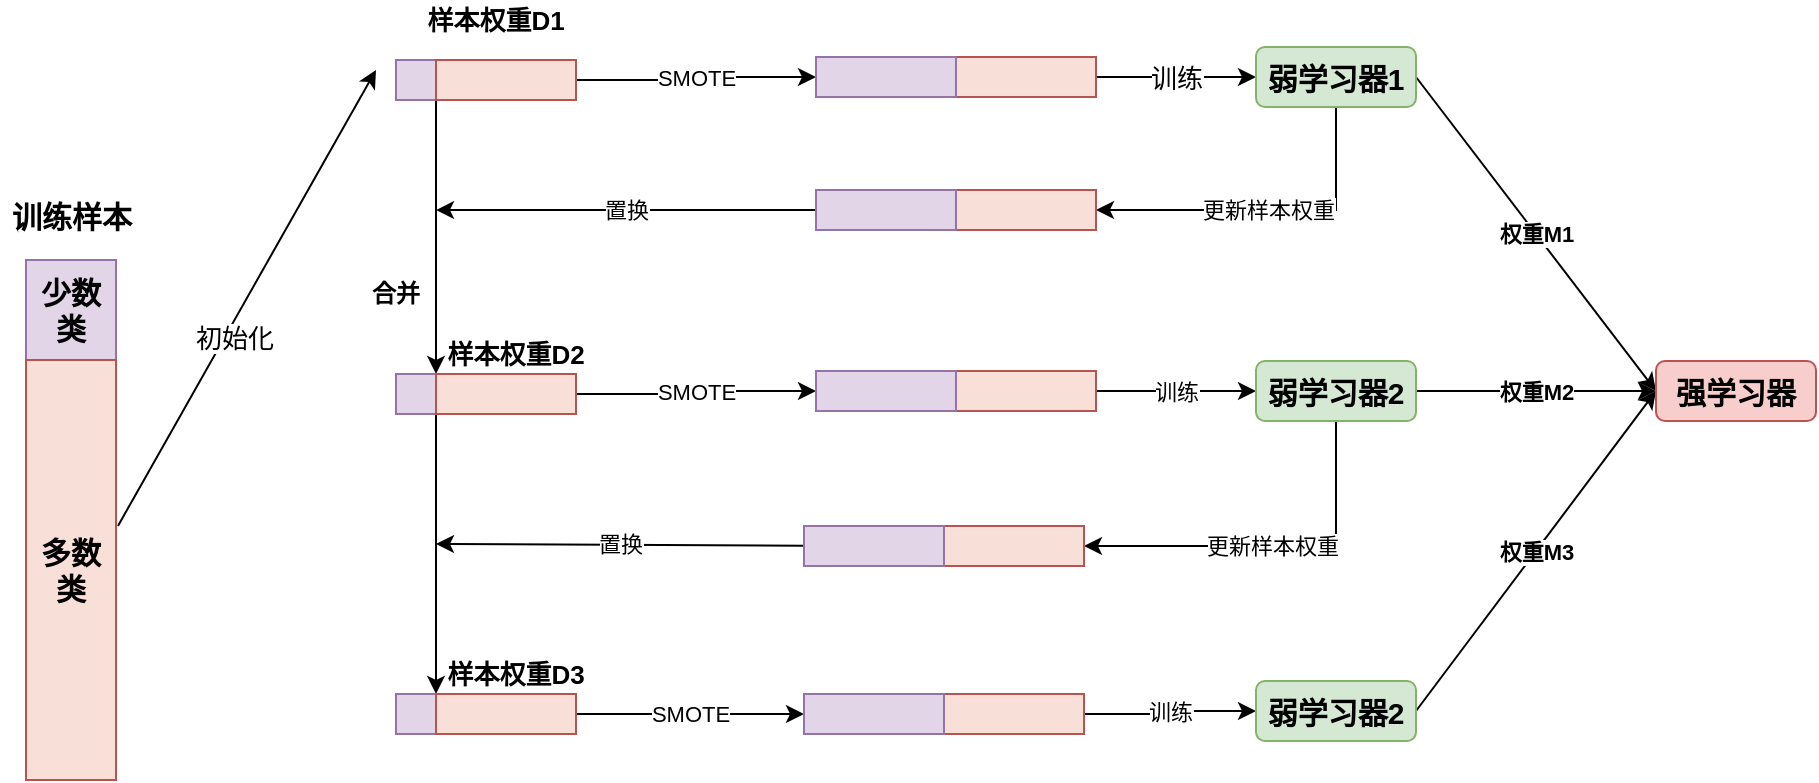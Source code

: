<mxfile version="12.8.8" type="device"><diagram id="5kkrHRnLDr-zoF9X0Mox" name="Page-1"><mxGraphModel dx="1185" dy="636" grid="1" gridSize="10" guides="1" tooltips="1" connect="1" arrows="1" fold="1" page="1" pageScale="1" pageWidth="827" pageHeight="1169" math="0" shadow="0"><root><mxCell id="0"/><mxCell id="1" parent="0"/><mxCell id="g9_K2Z3MGJYuCKEAuIRh-1" value="少数类" style="rounded=0;whiteSpace=wrap;html=1;fillColor=#e1d5e7;strokeColor=#9673a6;fontStyle=1;fontSize=15;" parent="1" vertex="1"><mxGeometry x="25" y="310" width="45" height="50" as="geometry"/></mxCell><mxCell id="g9_K2Z3MGJYuCKEAuIRh-6" value="训练" style="edgeStyle=orthogonalEdgeStyle;rounded=0;orthogonalLoop=1;jettySize=auto;html=1;entryX=0;entryY=0.5;entryDx=0;entryDy=0;fontSize=13;exitX=0.5;exitY=0;exitDx=0;exitDy=0;" parent="1" target="g9_K2Z3MGJYuCKEAuIRh-5" edge="1" source="HrM7V586s0skxJyYL3ae-34"><mxGeometry relative="1" as="geometry"><mxPoint x="570" y="218.5" as="sourcePoint"/></mxGeometry></mxCell><mxCell id="g9_K2Z3MGJYuCKEAuIRh-3" value="" style="endArrow=classic;html=1;fontSize=15;exitX=1.022;exitY=0.395;exitDx=0;exitDy=0;entryX=0;entryY=0.5;entryDx=0;entryDy=0;exitPerimeter=0;" parent="1" source="G_vgaV7i52DwYyStKtB6-2" edge="1"><mxGeometry width="50" height="50" relative="1" as="geometry"><mxPoint x="400" y="390" as="sourcePoint"/><mxPoint x="200" y="215" as="targetPoint"/></mxGeometry></mxCell><mxCell id="g9_K2Z3MGJYuCKEAuIRh-4" value="初始化" style="text;html=1;align=center;verticalAlign=middle;resizable=0;points=[];labelBackgroundColor=#ffffff;fontSize=13;" parent="g9_K2Z3MGJYuCKEAuIRh-3" vertex="1" connectable="0"><mxGeometry x="-0.151" y="-4" relative="1" as="geometry"><mxPoint as="offset"/></mxGeometry></mxCell><mxCell id="G_vgaV7i52DwYyStKtB6-12" value="更新样本权重" style="edgeStyle=orthogonalEdgeStyle;rounded=0;orthogonalLoop=1;jettySize=auto;html=1;exitX=0.5;exitY=1;exitDx=0;exitDy=0;entryX=0.5;entryY=0;entryDx=0;entryDy=0;" parent="1" source="g9_K2Z3MGJYuCKEAuIRh-5" target="HrM7V586s0skxJyYL3ae-38" edge="1"><mxGeometry relative="1" as="geometry"><mxPoint x="570" y="283.5" as="targetPoint"/></mxGeometry></mxCell><mxCell id="HrM7V586s0skxJyYL3ae-28" value="&lt;b&gt;权重M1&lt;/b&gt;" style="rounded=0;orthogonalLoop=1;jettySize=auto;html=1;exitX=1;exitY=0.5;exitDx=0;exitDy=0;entryX=0;entryY=0.5;entryDx=0;entryDy=0;" edge="1" parent="1" source="g9_K2Z3MGJYuCKEAuIRh-5" target="HrM7V586s0skxJyYL3ae-27"><mxGeometry relative="1" as="geometry"/></mxCell><mxCell id="g9_K2Z3MGJYuCKEAuIRh-5" value="弱学习器1" style="rounded=1;whiteSpace=wrap;html=1;fontSize=15;fontStyle=1;fillColor=#d5e8d4;strokeColor=#82b366;" parent="1" vertex="1"><mxGeometry x="640" y="203.5" width="80" height="30" as="geometry"/></mxCell><mxCell id="G_vgaV7i52DwYyStKtB6-1" value="&lt;span style=&quot;font-size: 15px ; font-weight: 700&quot;&gt;训练样本&lt;/span&gt;" style="text;html=1;strokeColor=none;fillColor=none;align=center;verticalAlign=middle;whiteSpace=wrap;rounded=0;" parent="1" vertex="1"><mxGeometry x="12.5" y="280" width="70" height="15" as="geometry"/></mxCell><mxCell id="G_vgaV7i52DwYyStKtB6-2" value="多数类" style="rounded=0;whiteSpace=wrap;html=1;fillColor=#F8E0D8;strokeColor=#b85450;fontStyle=1;fontSize=15;" parent="1" vertex="1"><mxGeometry x="25" y="360" width="45" height="210" as="geometry"/></mxCell><mxCell id="G_vgaV7i52DwYyStKtB6-3" value="" style="rounded=0;whiteSpace=wrap;html=1;fillColor=#e1d5e7;strokeColor=#9673a6;fontStyle=1;fontSize=15;" parent="1" vertex="1"><mxGeometry x="210" y="210" width="20" height="20" as="geometry"/></mxCell><mxCell id="G_vgaV7i52DwYyStKtB6-9" value="SMOTE" style="edgeStyle=orthogonalEdgeStyle;rounded=0;orthogonalLoop=1;jettySize=auto;html=1;exitX=0.5;exitY=0;exitDx=0;exitDy=0;entryX=0.5;entryY=1;entryDx=0;entryDy=0;" parent="1" source="G_vgaV7i52DwYyStKtB6-4" target="HrM7V586s0skxJyYL3ae-35" edge="1"><mxGeometry relative="1" as="geometry"><mxPoint x="394" y="220.0" as="targetPoint"/></mxGeometry></mxCell><mxCell id="G_vgaV7i52DwYyStKtB6-19" style="edgeStyle=orthogonalEdgeStyle;rounded=0;orthogonalLoop=1;jettySize=auto;html=1;exitX=1;exitY=1;exitDx=0;exitDy=0;entryX=0;entryY=1;entryDx=0;entryDy=0;" parent="1" source="G_vgaV7i52DwYyStKtB6-4" target="G_vgaV7i52DwYyStKtB6-14" edge="1"><mxGeometry relative="1" as="geometry"/></mxCell><mxCell id="G_vgaV7i52DwYyStKtB6-4" value="" style="rounded=0;whiteSpace=wrap;html=1;fillColor=#F8E0D8;strokeColor=#b85450;fontStyle=1;fontSize=15;direction=south;" parent="1" vertex="1"><mxGeometry x="230" y="210" width="70" height="20" as="geometry"/></mxCell><mxCell id="G_vgaV7i52DwYyStKtB6-6" value="&lt;span style=&quot;font-size: 13px ; font-weight: 700&quot;&gt;样本权重D1&lt;/span&gt;" style="text;html=1;strokeColor=none;fillColor=none;align=center;verticalAlign=middle;whiteSpace=wrap;rounded=0;" parent="1" vertex="1"><mxGeometry x="210" y="180" width="100" height="20" as="geometry"/></mxCell><mxCell id="HrM7V586s0skxJyYL3ae-26" value="置换" style="edgeStyle=none;rounded=0;orthogonalLoop=1;jettySize=auto;html=1;" edge="1" parent="1"><mxGeometry relative="1" as="geometry"><mxPoint x="230" y="285.034" as="targetPoint"/><mxPoint x="420" y="285" as="sourcePoint"/></mxGeometry></mxCell><mxCell id="G_vgaV7i52DwYyStKtB6-13" value="" style="rounded=0;whiteSpace=wrap;html=1;fillColor=#e1d5e7;strokeColor=#9673a6;fontStyle=1;fontSize=15;" parent="1" vertex="1"><mxGeometry x="210" y="367" width="20" height="20" as="geometry"/></mxCell><mxCell id="HrM7V586s0skxJyYL3ae-5" value="SMOTE" style="edgeStyle=orthogonalEdgeStyle;rounded=0;orthogonalLoop=1;jettySize=auto;html=1;exitX=0.5;exitY=0;exitDx=0;exitDy=0;entryX=0.5;entryY=1;entryDx=0;entryDy=0;" edge="1" parent="1" source="G_vgaV7i52DwYyStKtB6-14" target="HrM7V586s0skxJyYL3ae-41"><mxGeometry relative="1" as="geometry"><mxPoint x="400" y="376" as="targetPoint"/></mxGeometry></mxCell><mxCell id="HrM7V586s0skxJyYL3ae-23" style="edgeStyle=orthogonalEdgeStyle;rounded=0;orthogonalLoop=1;jettySize=auto;html=1;exitX=1;exitY=1;exitDx=0;exitDy=0;entryX=0;entryY=1;entryDx=0;entryDy=0;" edge="1" parent="1" source="G_vgaV7i52DwYyStKtB6-14" target="HrM7V586s0skxJyYL3ae-15"><mxGeometry relative="1" as="geometry"/></mxCell><mxCell id="G_vgaV7i52DwYyStKtB6-14" value="" style="rounded=0;whiteSpace=wrap;html=1;fillColor=#F8E0D8;strokeColor=#b85450;fontStyle=1;fontSize=15;direction=south;" parent="1" vertex="1"><mxGeometry x="230" y="367" width="70" height="20" as="geometry"/></mxCell><mxCell id="G_vgaV7i52DwYyStKtB6-15" value="&lt;span style=&quot;font-size: 13px ; font-weight: 700&quot;&gt;样本权重D2&lt;/span&gt;" style="text;html=1;strokeColor=none;fillColor=none;align=center;verticalAlign=middle;whiteSpace=wrap;rounded=0;" parent="1" vertex="1"><mxGeometry x="220" y="347" width="100" height="20" as="geometry"/></mxCell><mxCell id="G_vgaV7i52DwYyStKtB6-20" value="&lt;b&gt;合并&lt;/b&gt;" style="text;html=1;strokeColor=none;fillColor=none;align=center;verticalAlign=middle;whiteSpace=wrap;rounded=0;" parent="1" vertex="1"><mxGeometry x="190" y="317" width="40" height="20" as="geometry"/></mxCell><mxCell id="HrM7V586s0skxJyYL3ae-9" value="训练" style="edgeStyle=orthogonalEdgeStyle;rounded=0;orthogonalLoop=1;jettySize=auto;html=1;exitX=0.5;exitY=0;exitDx=0;exitDy=0;" edge="1" parent="1" source="HrM7V586s0skxJyYL3ae-40" target="HrM7V586s0skxJyYL3ae-6"><mxGeometry relative="1" as="geometry"><mxPoint x="571" y="375.5" as="sourcePoint"/></mxGeometry></mxCell><mxCell id="HrM7V586s0skxJyYL3ae-22" value="更新样本权重" style="edgeStyle=orthogonalEdgeStyle;rounded=0;orthogonalLoop=1;jettySize=auto;html=1;exitX=0.5;exitY=1;exitDx=0;exitDy=0;entryX=0.5;entryY=0;entryDx=0;entryDy=0;" edge="1" parent="1" source="HrM7V586s0skxJyYL3ae-6" target="HrM7V586s0skxJyYL3ae-45"><mxGeometry relative="1" as="geometry"><mxPoint x="572.0" y="450.5" as="targetPoint"/></mxGeometry></mxCell><mxCell id="HrM7V586s0skxJyYL3ae-29" value="&lt;b&gt;权重M2&lt;/b&gt;" style="rounded=0;orthogonalLoop=1;jettySize=auto;html=1;exitX=1;exitY=0.5;exitDx=0;exitDy=0;" edge="1" parent="1" source="HrM7V586s0skxJyYL3ae-6" target="HrM7V586s0skxJyYL3ae-27"><mxGeometry relative="1" as="geometry"/></mxCell><mxCell id="HrM7V586s0skxJyYL3ae-6" value="弱学习器2" style="rounded=1;whiteSpace=wrap;html=1;fontSize=15;fontStyle=1;fillColor=#d5e8d4;strokeColor=#82b366;" vertex="1" parent="1"><mxGeometry x="640" y="360.5" width="80" height="30" as="geometry"/></mxCell><mxCell id="HrM7V586s0skxJyYL3ae-25" value="置换" style="rounded=0;orthogonalLoop=1;jettySize=auto;html=1;" edge="1" parent="1" source="HrM7V586s0skxJyYL3ae-46"><mxGeometry relative="1" as="geometry"><mxPoint x="230" y="452" as="targetPoint"/><mxPoint x="410" y="452" as="sourcePoint"/></mxGeometry></mxCell><mxCell id="HrM7V586s0skxJyYL3ae-13" value="" style="rounded=0;whiteSpace=wrap;html=1;fillColor=#e1d5e7;strokeColor=#9673a6;fontStyle=1;fontSize=15;" vertex="1" parent="1"><mxGeometry x="210" y="527" width="20" height="20" as="geometry"/></mxCell><mxCell id="HrM7V586s0skxJyYL3ae-14" value="SMOTE" style="edgeStyle=orthogonalEdgeStyle;rounded=0;orthogonalLoop=1;jettySize=auto;html=1;exitX=0.5;exitY=0;exitDx=0;exitDy=0;" edge="1" parent="1" source="HrM7V586s0skxJyYL3ae-15" target="HrM7V586s0skxJyYL3ae-50"><mxGeometry relative="1" as="geometry"><mxPoint x="400" y="536" as="targetPoint"/></mxGeometry></mxCell><mxCell id="HrM7V586s0skxJyYL3ae-15" value="" style="rounded=0;whiteSpace=wrap;html=1;fillColor=#F8E0D8;strokeColor=#b85450;fontStyle=1;fontSize=15;direction=south;" vertex="1" parent="1"><mxGeometry x="230" y="527" width="70" height="20" as="geometry"/></mxCell><mxCell id="HrM7V586s0skxJyYL3ae-16" value="&lt;span style=&quot;font-size: 13px ; font-weight: 700&quot;&gt;样本权重D3&lt;/span&gt;" style="text;html=1;strokeColor=none;fillColor=none;align=center;verticalAlign=middle;whiteSpace=wrap;rounded=0;" vertex="1" parent="1"><mxGeometry x="220" y="507" width="100" height="20" as="geometry"/></mxCell><mxCell id="HrM7V586s0skxJyYL3ae-19" value="训练" style="edgeStyle=orthogonalEdgeStyle;rounded=0;orthogonalLoop=1;jettySize=auto;html=1;exitX=0.5;exitY=0;exitDx=0;exitDy=0;" edge="1" parent="1" source="HrM7V586s0skxJyYL3ae-49" target="HrM7V586s0skxJyYL3ae-21"><mxGeometry relative="1" as="geometry"><mxPoint x="571" y="535.5" as="sourcePoint"/></mxGeometry></mxCell><mxCell id="HrM7V586s0skxJyYL3ae-51" value="&lt;b&gt;权重M3&lt;/b&gt;" style="edgeStyle=none;rounded=0;orthogonalLoop=1;jettySize=auto;html=1;exitX=1;exitY=0.5;exitDx=0;exitDy=0;entryX=0;entryY=0.5;entryDx=0;entryDy=0;" edge="1" parent="1" source="HrM7V586s0skxJyYL3ae-21" target="HrM7V586s0skxJyYL3ae-27"><mxGeometry relative="1" as="geometry"/></mxCell><mxCell id="HrM7V586s0skxJyYL3ae-21" value="弱学习器2" style="rounded=1;whiteSpace=wrap;html=1;fontSize=15;fontStyle=1;fillColor=#d5e8d4;strokeColor=#82b366;" vertex="1" parent="1"><mxGeometry x="640" y="520.5" width="80" height="30" as="geometry"/></mxCell><mxCell id="HrM7V586s0skxJyYL3ae-27" value="强学习器" style="rounded=1;whiteSpace=wrap;html=1;fontSize=15;fontStyle=1;fillColor=#f8cecc;strokeColor=#b85450;" vertex="1" parent="1"><mxGeometry x="840" y="360.5" width="80" height="30" as="geometry"/></mxCell><mxCell id="HrM7V586s0skxJyYL3ae-34" value="" style="rounded=0;whiteSpace=wrap;html=1;fillColor=#F8E0D8;strokeColor=#b85450;fontStyle=1;fontSize=15;direction=south;" vertex="1" parent="1"><mxGeometry x="490" y="208.5" width="70" height="20" as="geometry"/></mxCell><mxCell id="HrM7V586s0skxJyYL3ae-35" value="" style="rounded=0;whiteSpace=wrap;html=1;fillColor=#e1d5e7;strokeColor=#9673a6;fontStyle=1;fontSize=15;direction=south;" vertex="1" parent="1"><mxGeometry x="420" y="208.5" width="70" height="20" as="geometry"/></mxCell><mxCell id="HrM7V586s0skxJyYL3ae-38" value="" style="rounded=0;whiteSpace=wrap;html=1;fillColor=#F8E0D8;strokeColor=#b85450;fontStyle=1;fontSize=15;direction=south;" vertex="1" parent="1"><mxGeometry x="490" y="275" width="70" height="20" as="geometry"/></mxCell><mxCell id="HrM7V586s0skxJyYL3ae-39" value="" style="rounded=0;whiteSpace=wrap;html=1;fillColor=#e1d5e7;strokeColor=#9673a6;fontStyle=1;fontSize=15;direction=south;" vertex="1" parent="1"><mxGeometry x="420" y="275" width="70" height="20" as="geometry"/></mxCell><mxCell id="HrM7V586s0skxJyYL3ae-40" value="" style="rounded=0;whiteSpace=wrap;html=1;fillColor=#F8E0D8;strokeColor=#b85450;fontStyle=1;fontSize=15;direction=south;" vertex="1" parent="1"><mxGeometry x="490" y="365.5" width="70" height="20" as="geometry"/></mxCell><mxCell id="HrM7V586s0skxJyYL3ae-41" value="" style="rounded=0;whiteSpace=wrap;html=1;fillColor=#e1d5e7;strokeColor=#9673a6;fontStyle=1;fontSize=15;direction=south;" vertex="1" parent="1"><mxGeometry x="420" y="365.5" width="70" height="20" as="geometry"/></mxCell><mxCell id="HrM7V586s0skxJyYL3ae-45" value="" style="rounded=0;whiteSpace=wrap;html=1;fillColor=#F8E0D8;strokeColor=#b85450;fontStyle=1;fontSize=15;direction=south;" vertex="1" parent="1"><mxGeometry x="484" y="443" width="70" height="20" as="geometry"/></mxCell><mxCell id="HrM7V586s0skxJyYL3ae-46" value="" style="rounded=0;whiteSpace=wrap;html=1;fillColor=#e1d5e7;strokeColor=#9673a6;fontStyle=1;fontSize=15;direction=south;" vertex="1" parent="1"><mxGeometry x="414" y="443" width="70" height="20" as="geometry"/></mxCell><mxCell id="HrM7V586s0skxJyYL3ae-49" value="" style="rounded=0;whiteSpace=wrap;html=1;fillColor=#F8E0D8;strokeColor=#b85450;fontStyle=1;fontSize=15;direction=south;" vertex="1" parent="1"><mxGeometry x="484" y="527" width="70" height="20" as="geometry"/></mxCell><mxCell id="HrM7V586s0skxJyYL3ae-50" value="" style="rounded=0;whiteSpace=wrap;html=1;fillColor=#e1d5e7;strokeColor=#9673a6;fontStyle=1;fontSize=15;direction=south;" vertex="1" parent="1"><mxGeometry x="414" y="527" width="70" height="20" as="geometry"/></mxCell></root></mxGraphModel></diagram></mxfile>
